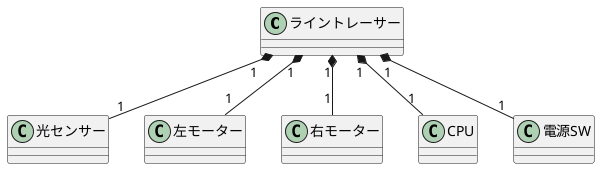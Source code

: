 @startuml ライントレーサー
    class ライントレーサー {}
    class 光センサー {}
    class 左モーター {}
    class 右モーター {}
    class CPU {}
    class 電源SW {}
    ライントレーサー"1" *-- "1" 光センサー
    ライントレーサー"1" *-- "1" CPU
    ライントレーサー"1" *-- "1" 電源SW
    ライントレーサー"1" *-- "1" 左モーター
    ライントレーサー"1" *-- "1" 右モーター
@enduml